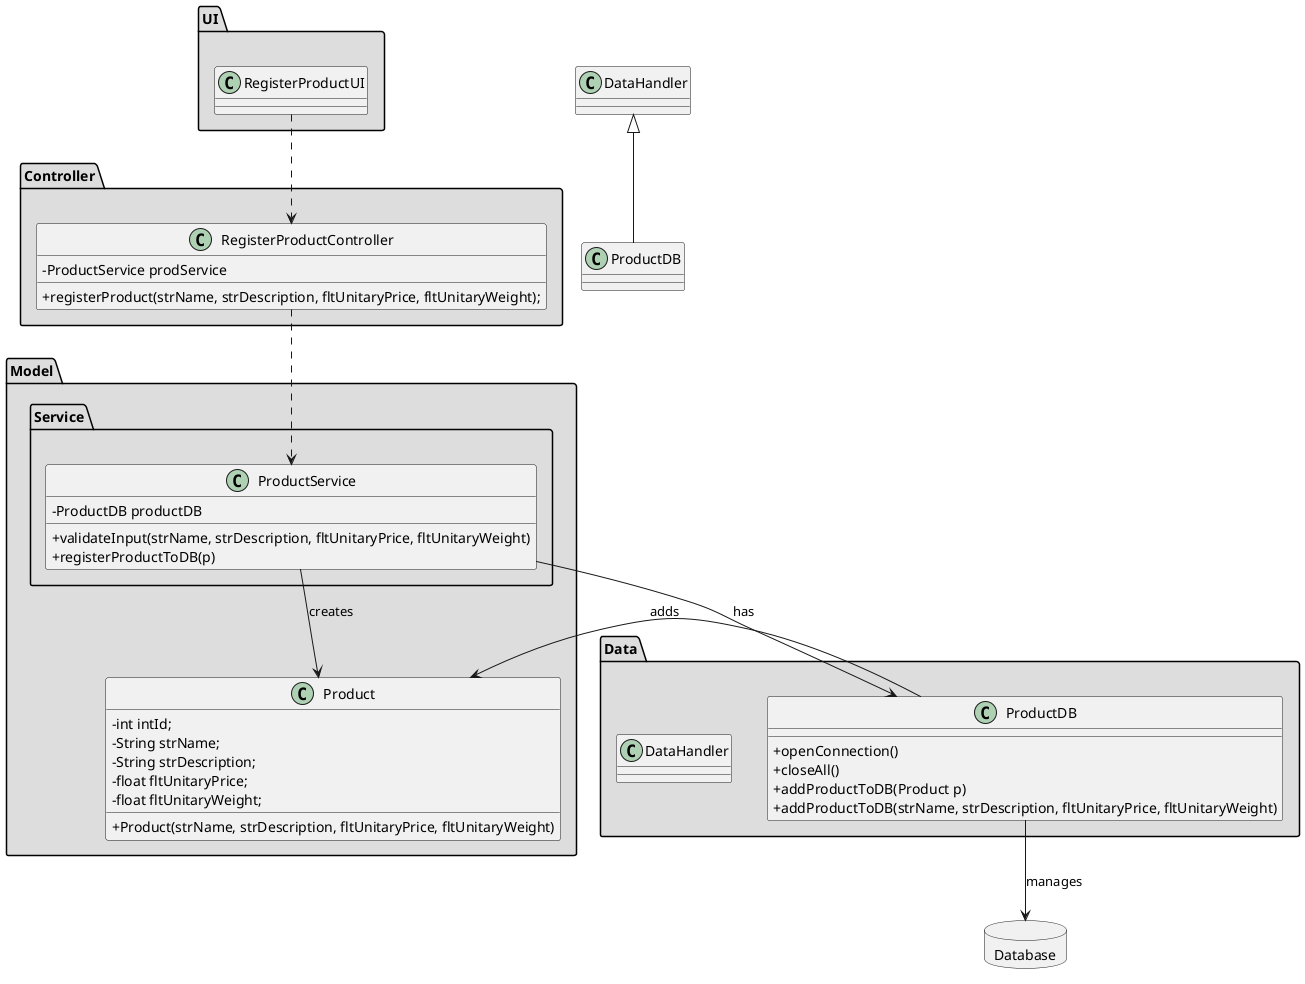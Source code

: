 @startuml
skinparam classAttributeIconSize 0
package "UI" #DDDDDD {
    class RegisterProductUI{
    }
}

package "Controller" #DDDDDD {
    class RegisterProductController {
        -ProductService prodService
        +registerProduct(strName, strDescription, fltUnitaryPrice, fltUnitaryWeight);
    }
}

package "Model" #DDDDDD {
    class Product {
        -int intId;
        -String strName;
        -String strDescription;
        -float fltUnitaryPrice;
        -float fltUnitaryWeight;
        +Product(strName, strDescription, fltUnitaryPrice, fltUnitaryWeight)
    }

    package "Service" #DDDDDD {
        class ProductService {
            -ProductDB productDB
            +validateInput(strName, strDescription, fltUnitaryPrice, fltUnitaryWeight)
            +registerProductToDB(p)
        }
    }
}


package "Data" #DDDDDD {
    class ProductDB {
            +openConnection()
            +closeAll()
            +addProductToDB(Product p)
            +addProductToDB(strName, strDescription, fltUnitaryPrice, fltUnitaryWeight)
    }

    class DataHandler {
    }
}

database Database {

}

RegisterProductUI ..> RegisterProductController
RegisterProductController ..> ProductService
ProductService --> Product : creates
ProductService --> ProductDB : has
ProductDB --> Product : adds
ProductDB --> Database: manages
class ProductDB extends DataHandler
@enduml